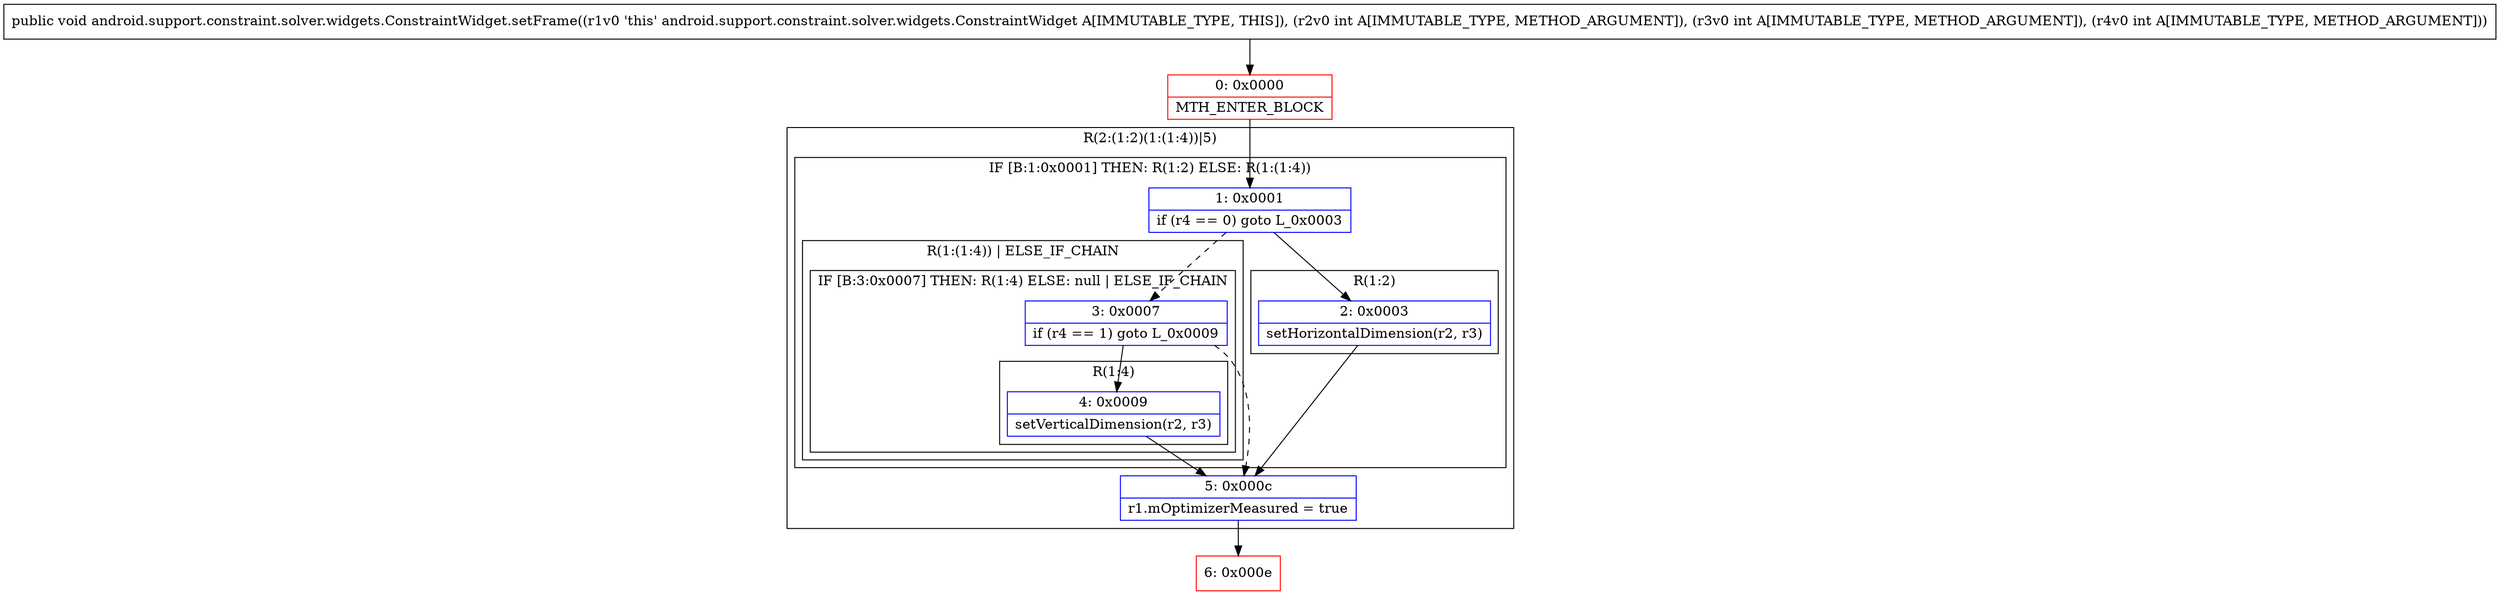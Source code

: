 digraph "CFG forandroid.support.constraint.solver.widgets.ConstraintWidget.setFrame(III)V" {
subgraph cluster_Region_1244777358 {
label = "R(2:(1:2)(1:(1:4))|5)";
node [shape=record,color=blue];
subgraph cluster_IfRegion_1900873358 {
label = "IF [B:1:0x0001] THEN: R(1:2) ELSE: R(1:(1:4))";
node [shape=record,color=blue];
Node_1 [shape=record,label="{1\:\ 0x0001|if (r4 == 0) goto L_0x0003\l}"];
subgraph cluster_Region_103647781 {
label = "R(1:2)";
node [shape=record,color=blue];
Node_2 [shape=record,label="{2\:\ 0x0003|setHorizontalDimension(r2, r3)\l}"];
}
subgraph cluster_Region_1594371962 {
label = "R(1:(1:4)) | ELSE_IF_CHAIN\l";
node [shape=record,color=blue];
subgraph cluster_IfRegion_455209646 {
label = "IF [B:3:0x0007] THEN: R(1:4) ELSE: null | ELSE_IF_CHAIN\l";
node [shape=record,color=blue];
Node_3 [shape=record,label="{3\:\ 0x0007|if (r4 == 1) goto L_0x0009\l}"];
subgraph cluster_Region_37879346 {
label = "R(1:4)";
node [shape=record,color=blue];
Node_4 [shape=record,label="{4\:\ 0x0009|setVerticalDimension(r2, r3)\l}"];
}
}
}
}
Node_5 [shape=record,label="{5\:\ 0x000c|r1.mOptimizerMeasured = true\l}"];
}
Node_0 [shape=record,color=red,label="{0\:\ 0x0000|MTH_ENTER_BLOCK\l}"];
Node_6 [shape=record,color=red,label="{6\:\ 0x000e}"];
MethodNode[shape=record,label="{public void android.support.constraint.solver.widgets.ConstraintWidget.setFrame((r1v0 'this' android.support.constraint.solver.widgets.ConstraintWidget A[IMMUTABLE_TYPE, THIS]), (r2v0 int A[IMMUTABLE_TYPE, METHOD_ARGUMENT]), (r3v0 int A[IMMUTABLE_TYPE, METHOD_ARGUMENT]), (r4v0 int A[IMMUTABLE_TYPE, METHOD_ARGUMENT])) }"];
MethodNode -> Node_0;
Node_1 -> Node_2;
Node_1 -> Node_3[style=dashed];
Node_2 -> Node_5;
Node_3 -> Node_4;
Node_3 -> Node_5[style=dashed];
Node_4 -> Node_5;
Node_5 -> Node_6;
Node_0 -> Node_1;
}

